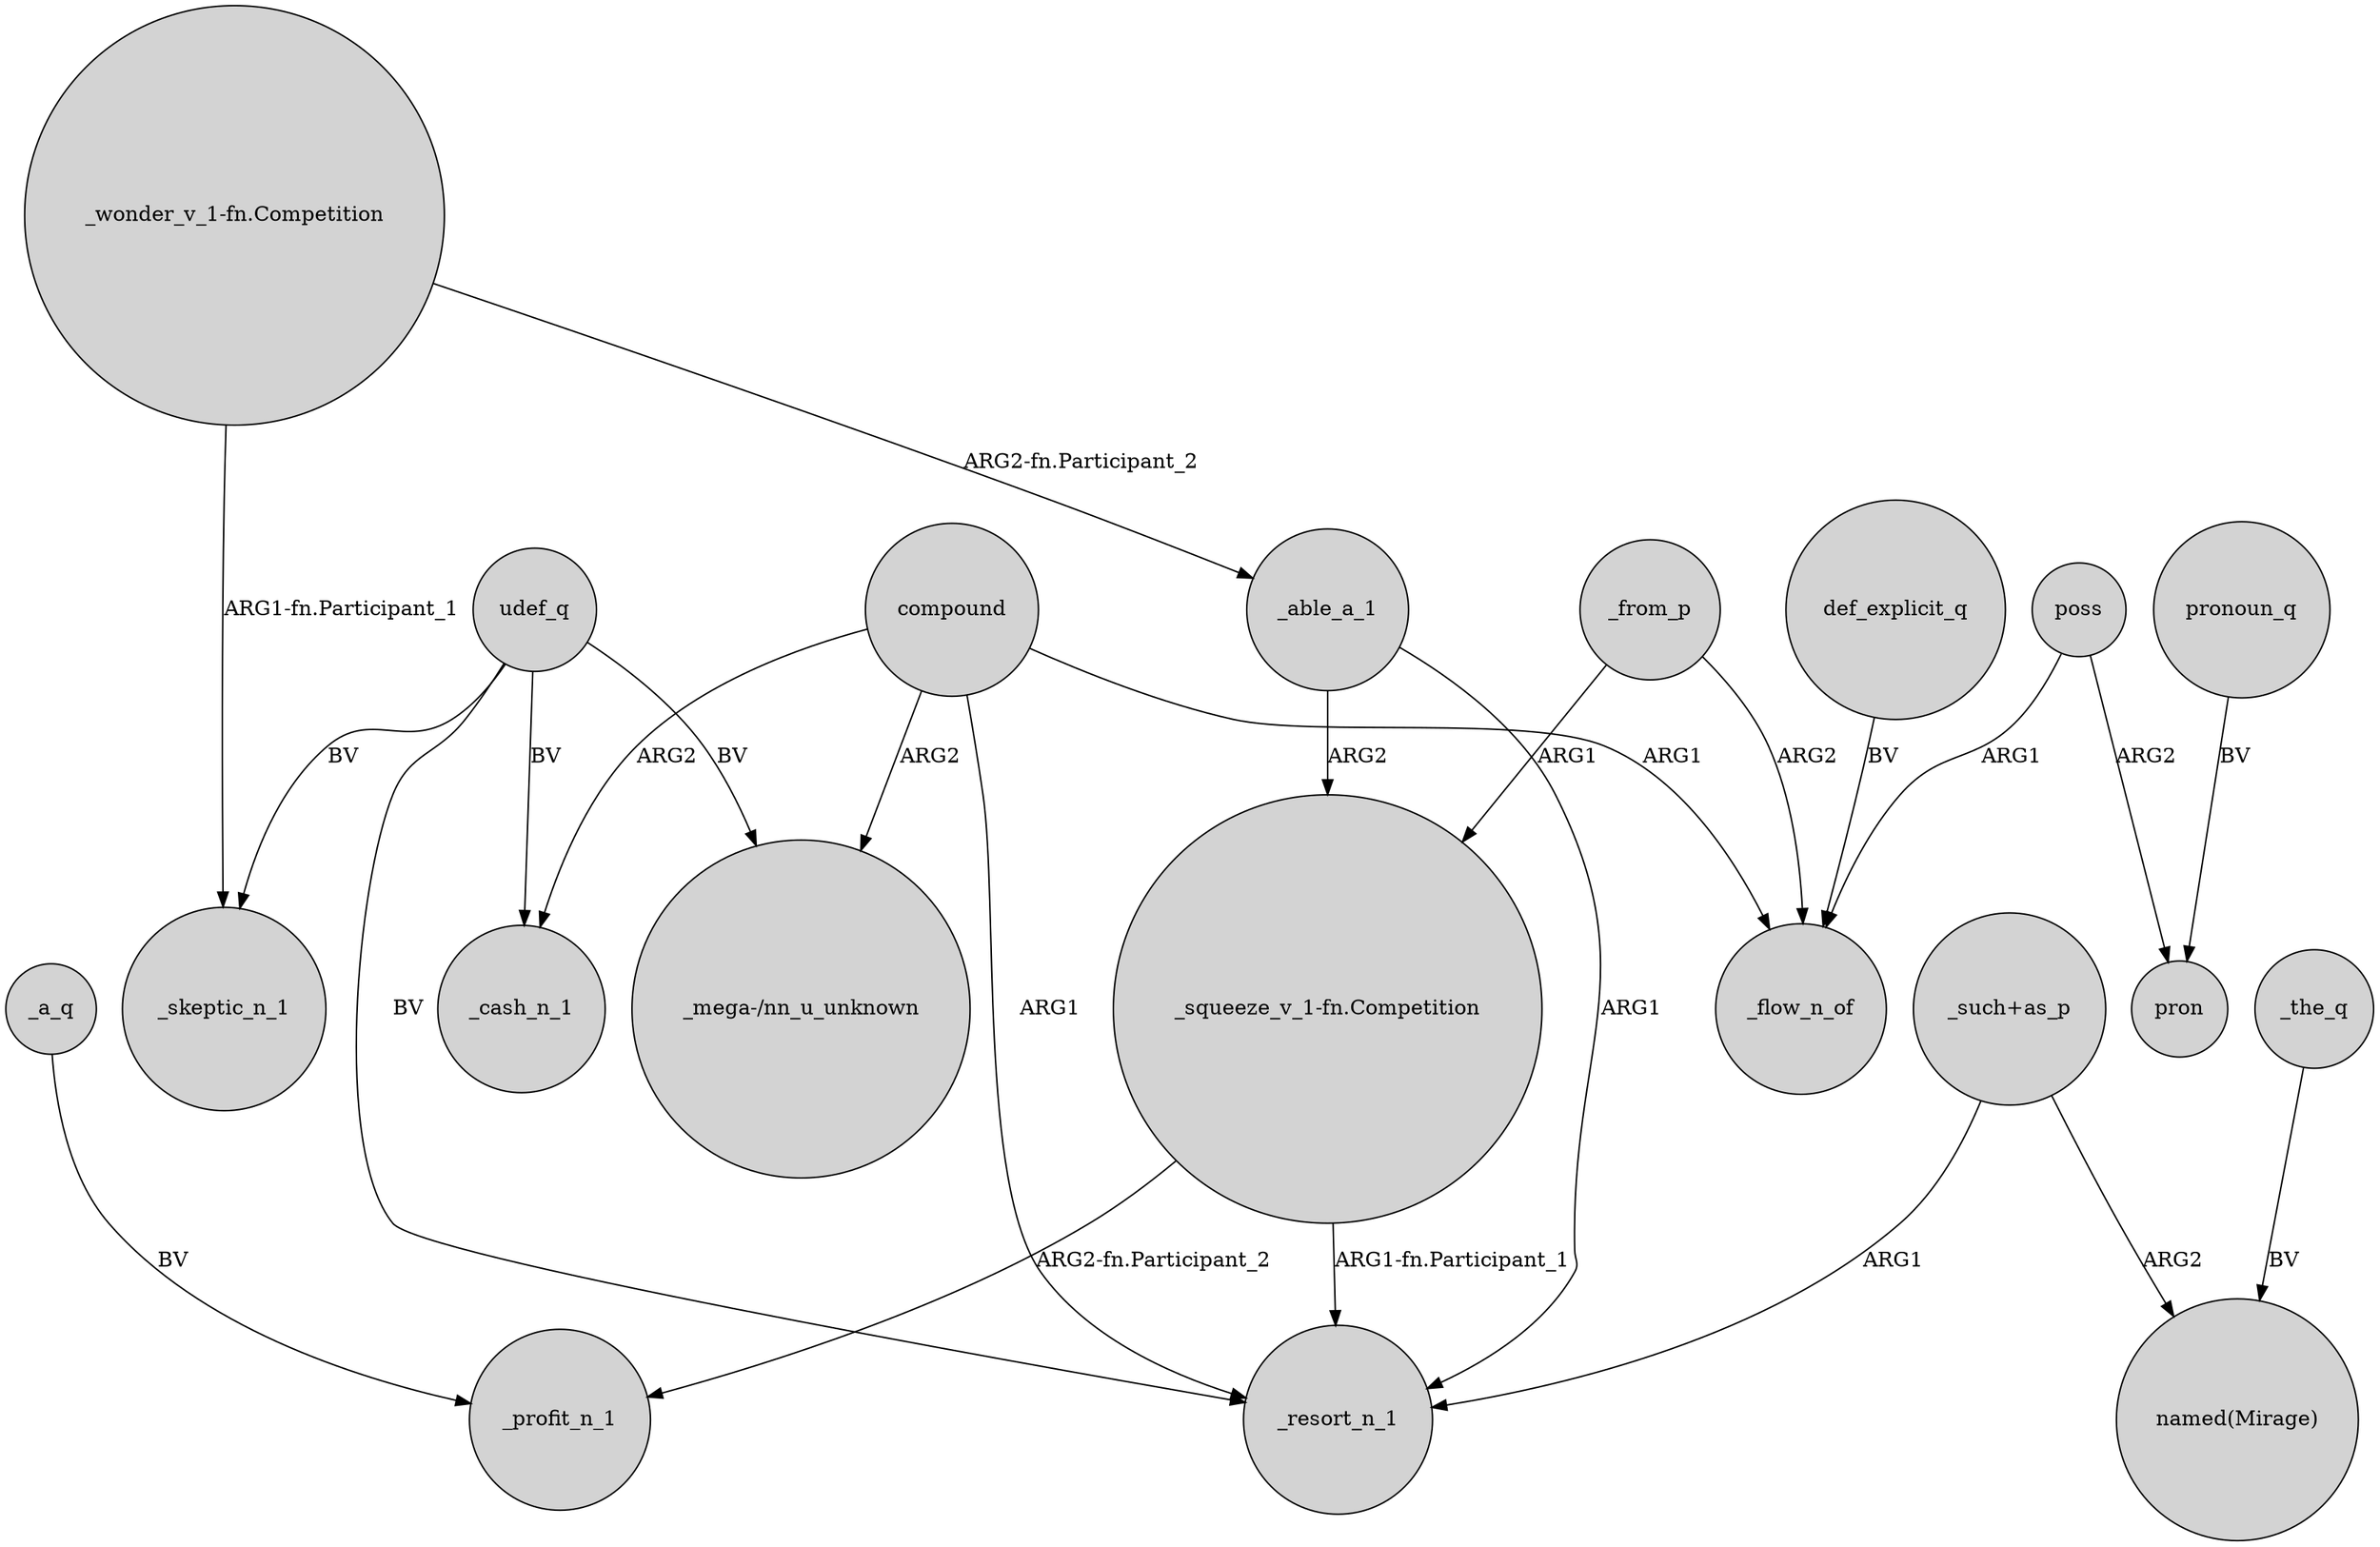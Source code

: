 digraph {
	node [shape=circle style=filled]
	udef_q -> "_mega-/nn_u_unknown" [label=BV]
	udef_q -> _cash_n_1 [label=BV]
	"_wonder_v_1-fn.Competition" -> _able_a_1 [label="ARG2-fn.Participant_2"]
	udef_q -> _resort_n_1 [label=BV]
	compound -> _cash_n_1 [label=ARG2]
	def_explicit_q -> _flow_n_of [label=BV]
	"_such+as_p" -> _resort_n_1 [label=ARG1]
	_from_p -> _flow_n_of [label=ARG2]
	udef_q -> _skeptic_n_1 [label=BV]
	pronoun_q -> pron [label=BV]
	_from_p -> "_squeeze_v_1-fn.Competition" [label=ARG1]
	compound -> "_mega-/nn_u_unknown" [label=ARG2]
	poss -> pron [label=ARG2]
	"_squeeze_v_1-fn.Competition" -> _resort_n_1 [label="ARG1-fn.Participant_1"]
	compound -> _flow_n_of [label=ARG1]
	_the_q -> "named(Mirage)" [label=BV]
	poss -> _flow_n_of [label=ARG1]
	"_squeeze_v_1-fn.Competition" -> _profit_n_1 [label="ARG2-fn.Participant_2"]
	"_wonder_v_1-fn.Competition" -> _skeptic_n_1 [label="ARG1-fn.Participant_1"]
	_able_a_1 -> "_squeeze_v_1-fn.Competition" [label=ARG2]
	_a_q -> _profit_n_1 [label=BV]
	_able_a_1 -> _resort_n_1 [label=ARG1]
	"_such+as_p" -> "named(Mirage)" [label=ARG2]
	compound -> _resort_n_1 [label=ARG1]
}
